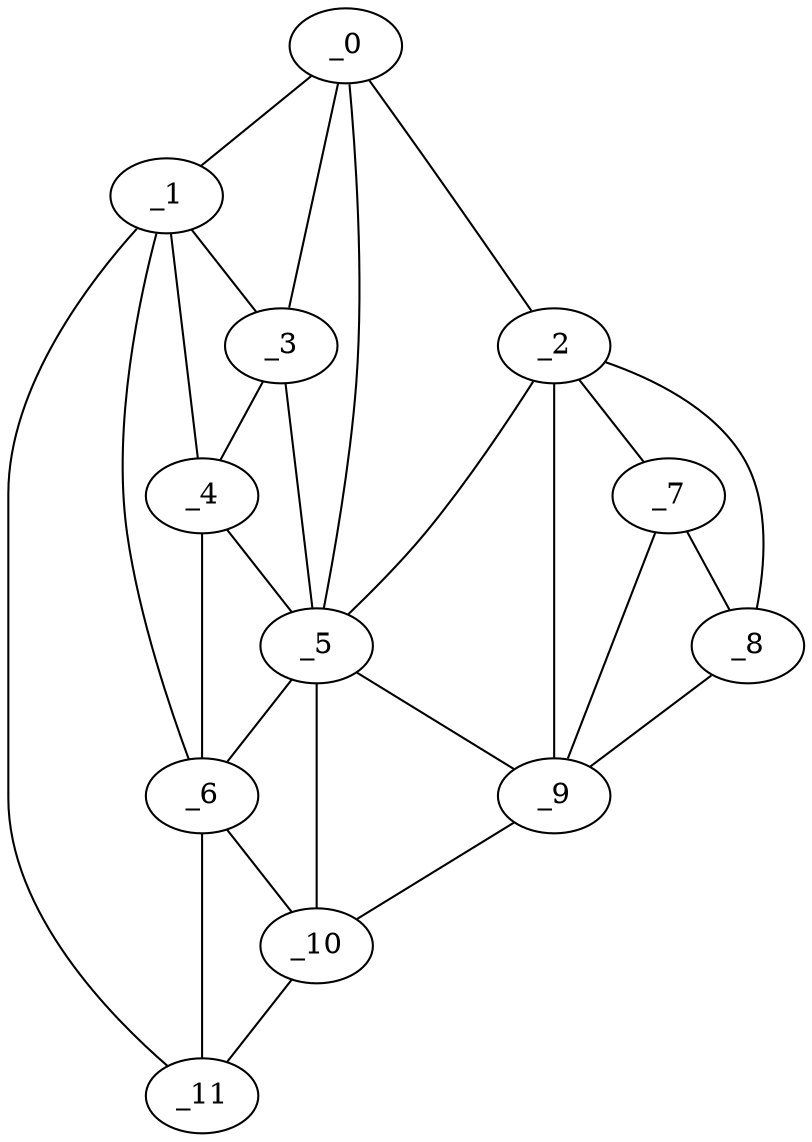 graph "obj50__20.gxl" {
	_0	 [x=46,
		y=79];
	_1	 [x=46,
		y=96];
	_0 -- _1	 [valence=1];
	_2	 [x=48,
		y=39];
	_0 -- _2	 [valence=1];
	_3	 [x=52,
		y=87];
	_0 -- _3	 [valence=2];
	_5	 [x=65,
		y=81];
	_0 -- _5	 [valence=1];
	_1 -- _3	 [valence=2];
	_4	 [x=59,
		y=89];
	_1 -- _4	 [valence=2];
	_6	 [x=65,
		y=98];
	_1 -- _6	 [valence=2];
	_11	 [x=97,
		y=117];
	_1 -- _11	 [valence=1];
	_2 -- _5	 [valence=2];
	_7	 [x=71,
		y=17];
	_2 -- _7	 [valence=2];
	_8	 [x=73,
		y=10];
	_2 -- _8	 [valence=1];
	_9	 [x=83,
		y=39];
	_2 -- _9	 [valence=2];
	_3 -- _4	 [valence=2];
	_3 -- _5	 [valence=2];
	_4 -- _5	 [valence=2];
	_4 -- _6	 [valence=2];
	_5 -- _6	 [valence=2];
	_5 -- _9	 [valence=2];
	_10	 [x=96,
		y=83];
	_5 -- _10	 [valence=2];
	_6 -- _10	 [valence=1];
	_6 -- _11	 [valence=2];
	_7 -- _8	 [valence=1];
	_7 -- _9	 [valence=2];
	_8 -- _9	 [valence=1];
	_9 -- _10	 [valence=1];
	_10 -- _11	 [valence=1];
}
